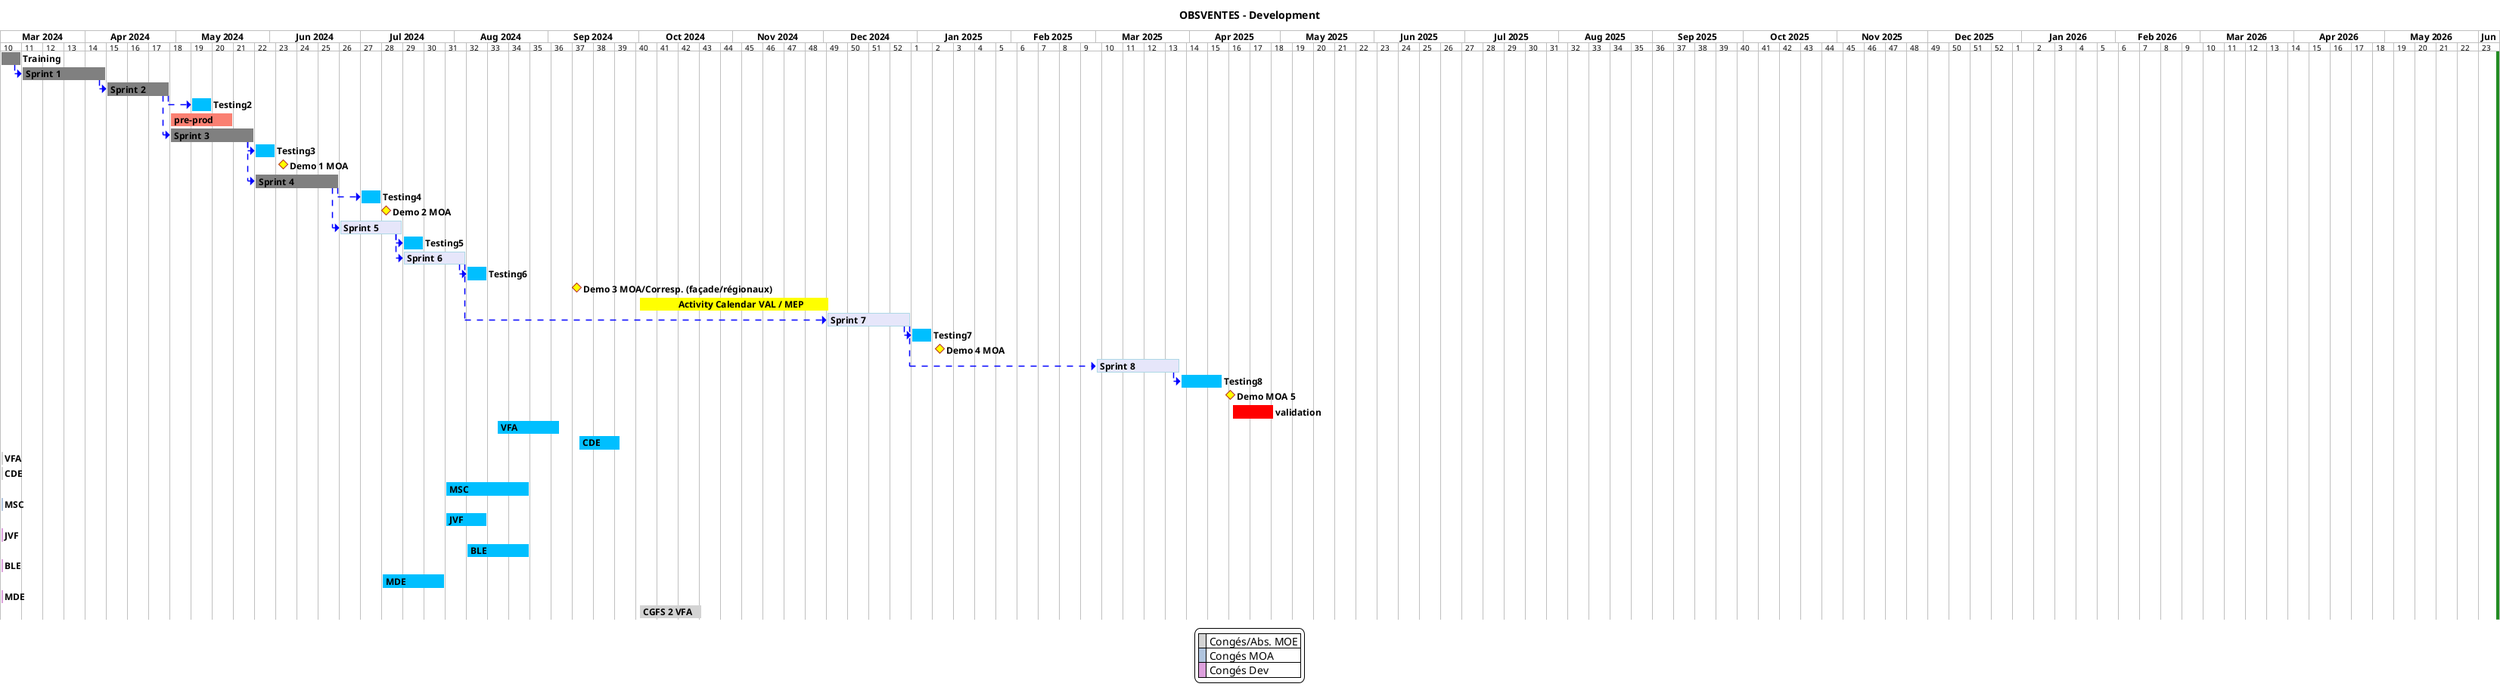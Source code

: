 @startgantt
hide footbox

<style>
ganttDiagram {
    unstartedTask {
        FontName Helvetica
        FontColor Green
        FontSize 12
        FontStyle bold
        BackGroundColor DeepSkyBlue
        LineColor DeepSkyBlue
    }
    task {
        FontName Helvetica
        FontColor Black
        FontSize 12
        FontStyle bold
        BackGroundColor DeepSkyBlue
        LineColor DeepSkyBlue
    }
    milestone {
        FontColor black
        FontSize 12
        FontStyle bold
        BackGroundColor yellow
        LineColor FireBrick
    }
    note {
        FontColor DarkGreen
        FontSize 10
        LineColor OrangeRed
    }
    arrow {
        FontName Helvetica
        FontColor red
        FontSize 18
        FontStyle bold
        BackGroundColor GreenYellow
        LineColor blue
        LineStyle 8.0;13.0
        LineThickness 3.0
    }
    closed {
        BackgroundColor pink
        FontColor red
    }
}
</style>

printscale weekly
projectscale weekly

title OBSVENTES - Development

today is colored in forestGreen

Project starts the 2024/03/04
[Training] as [TRAIN1] requires 1 week
[TRAIN1] is colored in Grey

[Sprint 1] as [TASK1] requires 4 weeks
[TASK1] is colored in Grey
[TRAIN1]->[TASK1]


[Sprint 2] as [TASK2] requires 3 weeks
[TASK2] is colored in Grey
[TASK1]->[TASK2]
[Testing2] requires 1 week and starts the 6th of May 2024
[TASK2]->[Testing2]

[pre-prod] as [PREPROD] requires 3 week and starts the 29th of April 2024
[PREPROD] is colored in salmon

[Sprint 3] as [TASK3] requires 4 weeks
[TASK3] is colored in grey
[TASK2]->[TASK3]
[Testing3] requires 1 week
[TASK3]->[Testing3]
[Demo 1 MOA] happens 3 day after [Testing3]'s end

[Sprint 4] as [TASK4] requires 4 weeks and starts the 27th of May 2024
[TASK4] is colored in grey
[TASK3]->[TASK4]
[Testing4] requires 1 week and starts 1th of July 2024
[TASK4]->[Testing4]
[Demo 2 MOA] happens 9th of July 2024

[Sprint 5] as [TASK5] requires 3 weeks and starts the 24th of June 2024
[TASK5] is colored in Lavender/LightBlue
[TASK4]->[TASK5]
[Testing5] requires 1 week
[TASK5]->[Testing5]
[Sprint 6] as [TASK6] requires 3 weeks and starts the 15th of July 2024

[TASK6] is colored in Lavender/LightBlue
[TASK5]->[TASK6]
[Testing6] requires 1 week
[TASK6]->[Testing6]

[Demo 3 MOA/Corresp. (façade/régionaux)] happens the 10th of September 2024


[               Activity Calendar VAL / MEP] as [ActivityCalendarMEP] starts 1th October 2024 and requires 9 weeks
[ActivityCalendarMEP] is colored in yellow

[Sprint 7] as [TASK7] requires 4 weeks and starts the 2th of December 2024
[TASK7] is colored in Lavender/LightBlue
[TASK6]->[TASK7]
[Testing7] requires 1 week
[TASK7]->[Testing7]
[Demo 4 MOA] happens 3 day after [Testing7]'s end

[Sprint 8] as [TASK8] requires 4 weeks and starts the 1th of March 2025
[TASK8] is colored in Lavender/LightBlue
[TASK7]->[TASK8]
[Testing8] requires 2 week
[TASK8]->[Testing8]
[Demo MOA 5] happens 3 day after [Testing8]'s end

[validation] as [VAL] requires 2 week and starts the 15th of April 2025
[VAL] is colored in red


[VFA] as [CONG_VFA] requires 3 week and starts the 15th of August 2024 and requires 2 week and starts the 11 of september 2024
[CDE] as [CONG_CDE] requires 2 week and starts the 11 of september 2024
[VFA] is colored in lightgrey
[CDE] is colored in lightgrey

[MSC] as [CONG_MSC] requires 4 week and starts the 29 of July 2024
[MSC] is colored in lightsteelblue

[JVF] as [CONG_JVF] requires 2 week and starts the 29th of July 2024
[JVF] is colored in plum

[BLE] as [CONG_BLE] requires 3 week and starts the 5th of August 2024
[BLE] is colored in plum

[MDE] as [CONG_MDE] requires 3 week and starts the 8th of July 2024
[MDE] is colored in plum

[CGFS 2 VFA] as [EMB] requires 3 week and starts the 31th of September 2024
[EMB] is colored in lightgrey

skinparam legendBackgroundColor with

legend
  |<#lightgrey>  | Congés/Abs. MOE |
  |<#lightsteelblue>  | Congés MOA |
  |<#plum>   | Congés Dev |
end legend

@endgantt
